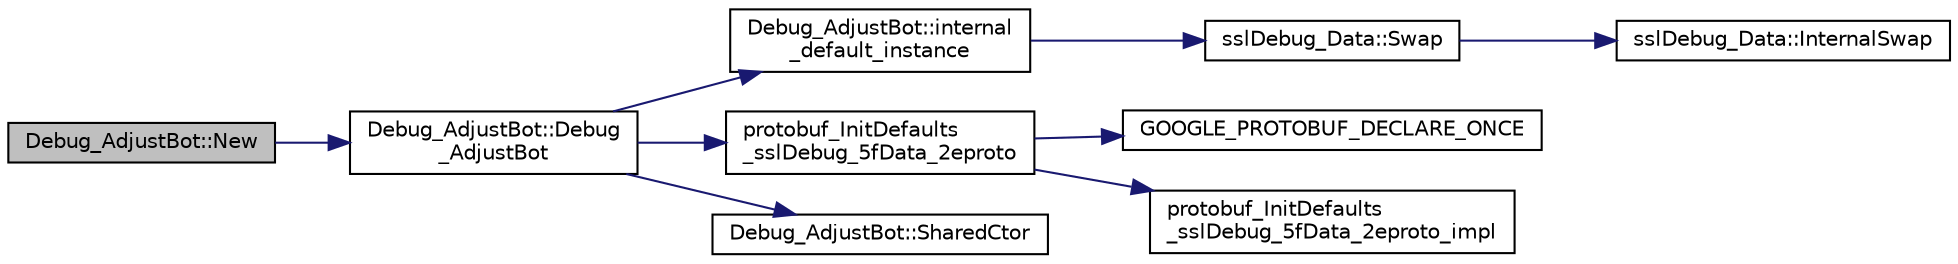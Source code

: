digraph "Debug_AdjustBot::New"
{
 // INTERACTIVE_SVG=YES
  edge [fontname="Helvetica",fontsize="10",labelfontname="Helvetica",labelfontsize="10"];
  node [fontname="Helvetica",fontsize="10",shape=record];
  rankdir="LR";
  Node1 [label="Debug_AdjustBot::New",height=0.2,width=0.4,color="black", fillcolor="grey75", style="filled", fontcolor="black"];
  Node1 -> Node2 [color="midnightblue",fontsize="10",style="solid",fontname="Helvetica"];
  Node2 [label="Debug_AdjustBot::Debug\l_AdjustBot",height=0.2,width=0.4,color="black", fillcolor="white", style="filled",URL="$de/dd5/class_debug___adjust_bot.html#ab08b0245d67dcee7c806cec76397544f"];
  Node2 -> Node3 [color="midnightblue",fontsize="10",style="solid",fontname="Helvetica"];
  Node3 [label="Debug_AdjustBot::internal\l_default_instance",height=0.2,width=0.4,color="black", fillcolor="white", style="filled",URL="$de/dd5/class_debug___adjust_bot.html#a2edc3b7dd434c550b2fceb428f1bddf2"];
  Node3 -> Node4 [color="midnightblue",fontsize="10",style="solid",fontname="Helvetica"];
  Node4 [label="sslDebug_Data::Swap",height=0.2,width=0.4,color="black", fillcolor="white", style="filled",URL="$d4/d17/classssl_debug___data.html#af803d7f7fe7f09ef001308777613478e"];
  Node4 -> Node5 [color="midnightblue",fontsize="10",style="solid",fontname="Helvetica"];
  Node5 [label="sslDebug_Data::InternalSwap",height=0.2,width=0.4,color="black", fillcolor="white", style="filled",URL="$d4/d17/classssl_debug___data.html#aaa637191c2ab15c4b8bfe78c6f9b098a"];
  Node2 -> Node6 [color="midnightblue",fontsize="10",style="solid",fontname="Helvetica"];
  Node6 [label="protobuf_InitDefaults\l_sslDebug_5fData_2eproto",height=0.2,width=0.4,color="black", fillcolor="white", style="filled",URL="$de/d3d/ssl_debug___data_8pb_8cc.html#a0070070cfa76c070921a3fc2bc7c388b"];
  Node6 -> Node7 [color="midnightblue",fontsize="10",style="solid",fontname="Helvetica"];
  Node7 [label="GOOGLE_PROTOBUF_DECLARE_ONCE",height=0.2,width=0.4,color="black", fillcolor="white", style="filled",URL="$de/d3d/ssl_debug___data_8pb_8cc.html#adf2e32c6ade40588a9ca6241ec879775"];
  Node6 -> Node8 [color="midnightblue",fontsize="10",style="solid",fontname="Helvetica"];
  Node8 [label="protobuf_InitDefaults\l_sslDebug_5fData_2eproto_impl",height=0.2,width=0.4,color="black", fillcolor="white", style="filled",URL="$de/d3d/ssl_debug___data_8pb_8cc.html#a68c73c3d75dda6d2390f18d60cbb202a"];
  Node2 -> Node9 [color="midnightblue",fontsize="10",style="solid",fontname="Helvetica"];
  Node9 [label="Debug_AdjustBot::SharedCtor",height=0.2,width=0.4,color="black", fillcolor="white", style="filled",URL="$de/dd5/class_debug___adjust_bot.html#ae4106165a5f910d3a01608aeae570696"];
}
